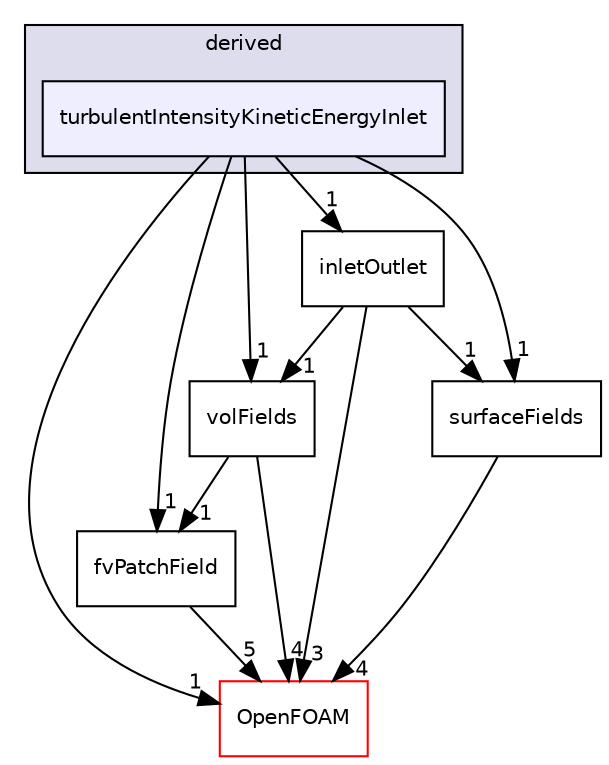 digraph "src/finiteVolume/fields/fvPatchFields/derived/turbulentIntensityKineticEnergyInlet" {
  bgcolor=transparent;
  compound=true
  node [ fontsize="10", fontname="Helvetica"];
  edge [ labelfontsize="10", labelfontname="Helvetica"];
  subgraph clusterdir_ece9aa6b5af9a7776a75b0c1993b0910 {
    graph [ bgcolor="#ddddee", pencolor="black", label="derived" fontname="Helvetica", fontsize="10", URL="dir_ece9aa6b5af9a7776a75b0c1993b0910.html"]
  dir_89d296a96928cfa47b1223723cf249cc [shape=box, label="turbulentIntensityKineticEnergyInlet", style="filled", fillcolor="#eeeeff", pencolor="black", URL="dir_89d296a96928cfa47b1223723cf249cc.html"];
  }
  dir_6b9423849569a7ee618201e7cfce9eaa [shape=box label="fvPatchField" URL="dir_6b9423849569a7ee618201e7cfce9eaa.html"];
  dir_bd8bf7fa65467c460a50eacc456ce356 [shape=box label="volFields" URL="dir_bd8bf7fa65467c460a50eacc456ce356.html"];
  dir_c5473ff19b20e6ec4dfe5c310b3778a8 [shape=box label="OpenFOAM" color="red" URL="dir_c5473ff19b20e6ec4dfe5c310b3778a8.html"];
  dir_606ba9250f9107f82f779cbd3e87c3a5 [shape=box label="surfaceFields" URL="dir_606ba9250f9107f82f779cbd3e87c3a5.html"];
  dir_0219e76add9eada5b9d59d877cfd0b1e [shape=box label="inletOutlet" URL="dir_0219e76add9eada5b9d59d877cfd0b1e.html"];
  dir_6b9423849569a7ee618201e7cfce9eaa->dir_c5473ff19b20e6ec4dfe5c310b3778a8 [headlabel="5", labeldistance=1.5 headhref="dir_001041_001896.html"];
  dir_bd8bf7fa65467c460a50eacc456ce356->dir_6b9423849569a7ee618201e7cfce9eaa [headlabel="1", labeldistance=1.5 headhref="dir_001062_001041.html"];
  dir_bd8bf7fa65467c460a50eacc456ce356->dir_c5473ff19b20e6ec4dfe5c310b3778a8 [headlabel="4", labeldistance=1.5 headhref="dir_001062_001896.html"];
  dir_89d296a96928cfa47b1223723cf249cc->dir_6b9423849569a7ee618201e7cfce9eaa [headlabel="1", labeldistance=1.5 headhref="dir_001028_001041.html"];
  dir_89d296a96928cfa47b1223723cf249cc->dir_bd8bf7fa65467c460a50eacc456ce356 [headlabel="1", labeldistance=1.5 headhref="dir_001028_001062.html"];
  dir_89d296a96928cfa47b1223723cf249cc->dir_c5473ff19b20e6ec4dfe5c310b3778a8 [headlabel="1", labeldistance=1.5 headhref="dir_001028_001896.html"];
  dir_89d296a96928cfa47b1223723cf249cc->dir_606ba9250f9107f82f779cbd3e87c3a5 [headlabel="1", labeldistance=1.5 headhref="dir_001028_001061.html"];
  dir_89d296a96928cfa47b1223723cf249cc->dir_0219e76add9eada5b9d59d877cfd0b1e [headlabel="1", labeldistance=1.5 headhref="dir_001028_000988.html"];
  dir_606ba9250f9107f82f779cbd3e87c3a5->dir_c5473ff19b20e6ec4dfe5c310b3778a8 [headlabel="4", labeldistance=1.5 headhref="dir_001061_001896.html"];
  dir_0219e76add9eada5b9d59d877cfd0b1e->dir_bd8bf7fa65467c460a50eacc456ce356 [headlabel="1", labeldistance=1.5 headhref="dir_000988_001062.html"];
  dir_0219e76add9eada5b9d59d877cfd0b1e->dir_c5473ff19b20e6ec4dfe5c310b3778a8 [headlabel="3", labeldistance=1.5 headhref="dir_000988_001896.html"];
  dir_0219e76add9eada5b9d59d877cfd0b1e->dir_606ba9250f9107f82f779cbd3e87c3a5 [headlabel="1", labeldistance=1.5 headhref="dir_000988_001061.html"];
}
